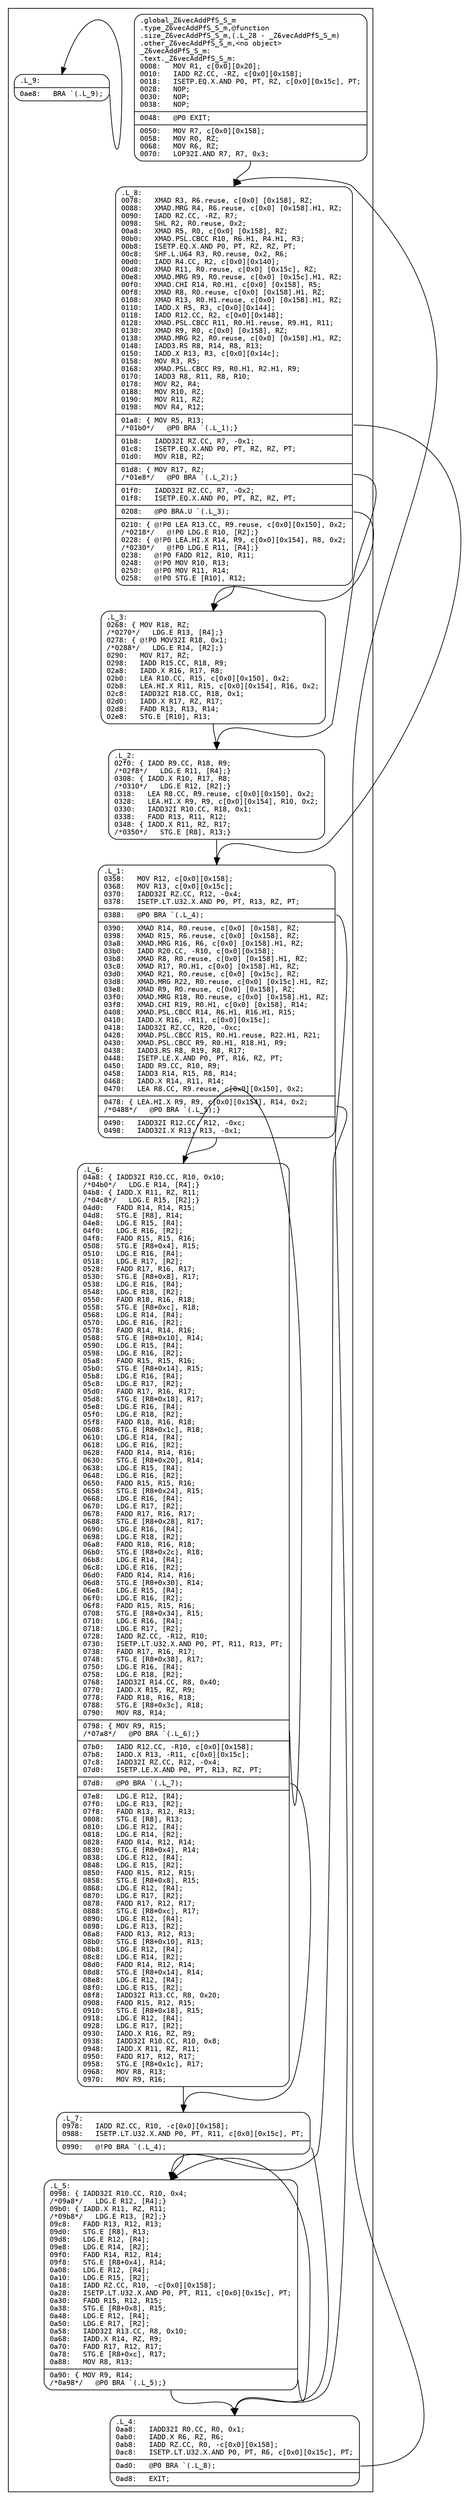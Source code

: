 digraph f {
subgraph "cluster__Z6vecAddPfS_S_m" {
node [fontname="Courier",fontsize=10,shape=Mrecord];
"_Z6vecAddPfS_S_m"
[label="{<entry>	.global		_Z6vecAddPfS_S_m\l	.type		_Z6vecAddPfS_S_m,@function\l	.size		_Z6vecAddPfS_S_m,(.L_28\ -\ _Z6vecAddPfS_S_m)\l	.other		_Z6vecAddPfS_S_m,\<no\ object\>\l_Z6vecAddPfS_S_m:\l.text._Z6vecAddPfS_S_m:\l0008:\ \ \ MOV\ R1,\ c\[0x0\]\[0x20\];\l0010:\ \ \ IADD\ RZ.CC,\ -RZ,\ c\[0x0\]\[0x158\];\l0018:\ \ \ ISETP.EQ.X.AND\ P0,\ PT,\ RZ,\ c\[0x0\]\[0x15c\],\ PT;\l0028:\ \ \ NOP;\l0030:\ \ \ NOP;\l0038:\ \ \ NOP;\l|<exit0>0048:\ \ \ @P0\ EXIT;\l|<exitpost0>0050:\ \ \ MOV\ R7,\ c\[0x0\]\[0x158\];\l0058:\ \ \ MOV\ R0,\ RZ;\l0068:\ \ \ MOV\ R6,\ RZ;\l0070:\ \ \ LOP32I.AND\ R7,\ R7,\ 0x3;\l}"]
"_Z6vecAddPfS_S_m":exitpost0:s -> ".L_8":entry:n [style=solid];
node [fontname="Courier",fontsize=10,shape=Mrecord];
".L_8"
[label="{<entry>.L_8:\l0078:\ \ \ XMAD\ R3,\ R6.reuse,\ c\[0x0\]\ \[0x158\],\ RZ;\l0088:\ \ \ XMAD.MRG\ R4,\ R6.reuse,\ c\[0x0\]\ \[0x158\].H1,\ RZ;\l0090:\ \ \ IADD\ RZ.CC,\ -RZ,\ R7;\l0098:\ \ \ SHL\ R2,\ R0.reuse,\ 0x2;\l00a8:\ \ \ XMAD\ R5,\ R0,\ c\[0x0\]\ \[0x158\],\ RZ;\l00b0:\ \ \ XMAD.PSL.CBCC\ R10,\ R6.H1,\ R4.H1,\ R3;\l00b8:\ \ \ ISETP.EQ.X.AND\ P0,\ PT,\ RZ,\ RZ,\ PT;\l00c8:\ \ \ SHF.L.U64\ R3,\ R0.reuse,\ 0x2,\ R6;\l00d0:\ \ \ IADD\ R4.CC,\ R2,\ c\[0x0\]\[0x140\];\l00d8:\ \ \ XMAD\ R11,\ R0.reuse,\ c\[0x0\]\ \[0x15c\],\ RZ;\l00e8:\ \ \ XMAD.MRG\ R9,\ R0.reuse,\ c\[0x0\]\ \[0x15c\].H1,\ RZ;\l00f0:\ \ \ XMAD.CHI\ R14,\ R0.H1,\ c\[0x0\]\ \[0x158\],\ R5;\l00f8:\ \ \ XMAD\ R8,\ R0.reuse,\ c\[0x0\]\ \[0x158\].H1,\ RZ;\l0108:\ \ \ XMAD\ R13,\ R0.H1.reuse,\ c\[0x0\]\ \[0x158\].H1,\ RZ;\l0110:\ \ \ IADD.X\ R5,\ R3,\ c\[0x0\]\[0x144\];\l0118:\ \ \ IADD\ R12.CC,\ R2,\ c\[0x0\]\[0x148\];\l0128:\ \ \ XMAD.PSL.CBCC\ R11,\ R0.H1.reuse,\ R9.H1,\ R11;\l0130:\ \ \ XMAD\ R9,\ R0,\ c\[0x0\]\ \[0x158\],\ RZ;\l0138:\ \ \ XMAD.MRG\ R2,\ R0.reuse,\ c\[0x0\]\ \[0x158\].H1,\ RZ;\l0148:\ \ \ IADD3.RS\ R8,\ R14,\ R8,\ R13;\l0150:\ \ \ IADD.X\ R13,\ R3,\ c\[0x0\]\[0x14c\];\l0158:\ \ \ MOV\ R3,\ R5;\l0168:\ \ \ XMAD.PSL.CBCC\ R9,\ R0.H1,\ R2.H1,\ R9;\l0170:\ \ \ IADD3\ R8,\ R11,\ R8,\ R10;\l0178:\ \ \ MOV\ R2,\ R4;\l0188:\ \ \ MOV\ R10,\ RZ;\l0190:\ \ \ MOV\ R11,\ RZ;\l0198:\ \ \ MOV\ R4,\ R12;\l|<exit0>01a8:\ \{\ MOV\ R5,\ R13;\l/*01b0*/\ \ \ @P0\ BRA\ `(.L_1);\}\l|<exitpost0>01b8:\ \ \ IADD32I\ RZ.CC,\ R7,\ -0x1;\l01c8:\ \ \ ISETP.EQ.X.AND\ P0,\ PT,\ RZ,\ RZ,\ PT;\l01d0:\ \ \ MOV\ R18,\ RZ;\l|<exit1>01d8:\ \{\ MOV\ R17,\ RZ;\l/*01e8*/\ \ \ @P0\ BRA\ `(.L_2);\}\l|<exitpost1>01f0:\ \ \ IADD32I\ RZ.CC,\ R7,\ -0x2;\l01f8:\ \ \ ISETP.EQ.X.AND\ P0,\ PT,\ RZ,\ RZ,\ PT;\l|<exit2>0208:\ \ \ @P0\ BRA.U\ `(.L_3);\l|<exitpost2>0210:\ \{\ @!P0\ LEA\ R13.CC,\ R9.reuse,\ c\[0x0\]\[0x150\],\ 0x2;\l/*0218*/\ \ \ @!P0\ LDG.E\ R10,\ \[R2\];\}\l0228:\ \{\ @!P0\ LEA.HI.X\ R14,\ R9,\ c\[0x0\]\[0x154\],\ R8,\ 0x2;\l/*0230*/\ \ \ @!P0\ LDG.E\ R11,\ \[R4\];\}\l0238:\ \ \ @!P0\ FADD\ R12,\ R10,\ R11;\l0248:\ \ \ @!P0\ MOV\ R10,\ R13;\l0250:\ \ \ @!P0\ MOV\ R11,\ R14;\l0258:\ \ \ @!P0\ STG.E\ \[R10\],\ R12;\l}"]
".L_8":exit0:e -> ".L_1":entry:n [style=solid];
".L_8":exit1:e -> ".L_2":entry:n [style=solid];
".L_8":exit2:e -> ".L_3":entry:n [style=solid];
".L_8":exitpost2:s -> ".L_3":entry:n [style=solid];
node [fontname="Courier",fontsize=10,shape=Mrecord];
".L_3"
[label="{<entry>.L_3:\l0268:\ \{\ MOV\ R18,\ RZ;\l/*0270*/\ \ \ LDG.E\ R13,\ \[R4\];\}\l0278:\ \{\ @!P0\ MOV32I\ R18,\ 0x1;\l/*0288*/\ \ \ LDG.E\ R14,\ \[R2\];\}\l0290:\ \ \ MOV\ R17,\ RZ;\l0298:\ \ \ IADD\ R15.CC,\ R18,\ R9;\l02a8:\ \ \ IADD.X\ R16,\ R17,\ R8;\l02b0:\ \ \ LEA\ R10.CC,\ R15,\ c\[0x0\]\[0x150\],\ 0x2;\l02b8:\ \ \ LEA.HI.X\ R11,\ R15,\ c\[0x0\]\[0x154\],\ R16,\ 0x2;\l02c8:\ \ \ IADD32I\ R18.CC,\ R18,\ 0x1;\l02d0:\ \ \ IADD.X\ R17,\ RZ,\ R17;\l02d8:\ \ \ FADD\ R13,\ R13,\ R14;\l02e8:\ \ \ STG.E\ \[R10\],\ R13;\l}"]
".L_3":entry:s -> ".L_2":entry:n [style=solid];
node [fontname="Courier",fontsize=10,shape=Mrecord];
".L_2"
[label="{<entry>.L_2:\l02f0:\ \{\ IADD\ R9.CC,\ R18,\ R9;\l/*02f8*/\ \ \ LDG.E\ R11,\ \[R4\];\}\l0308:\ \{\ IADD.X\ R10,\ R17,\ R8;\l/*0310*/\ \ \ LDG.E\ R12,\ \[R2\];\}\l0318:\ \ \ LEA\ R8.CC,\ R9.reuse,\ c\[0x0\]\[0x150\],\ 0x2;\l0328:\ \ \ LEA.HI.X\ R9,\ R9,\ c\[0x0\]\[0x154\],\ R10,\ 0x2;\l0330:\ \ \ IADD32I\ R10.CC,\ R18,\ 0x1;\l0338:\ \ \ FADD\ R13,\ R11,\ R12;\l0348:\ \{\ IADD.X\ R11,\ RZ,\ R17;\l/*0350*/\ \ \ STG.E\ \[R8\],\ R13;\}\l}"]
".L_2":entry:s -> ".L_1":entry:n [style=solid];
node [fontname="Courier",fontsize=10,shape=Mrecord];
".L_1"
[label="{<entry>.L_1:\l0358:\ \ \ MOV\ R12,\ c\[0x0\]\[0x158\];\l0368:\ \ \ MOV\ R13,\ c\[0x0\]\[0x15c\];\l0370:\ \ \ IADD32I\ RZ.CC,\ R12,\ -0x4;\l0378:\ \ \ ISETP.LT.U32.X.AND\ P0,\ PT,\ R13,\ RZ,\ PT;\l|<exit0>0388:\ \ \ @P0\ BRA\ `(.L_4);\l|<exitpost0>0390:\ \ \ XMAD\ R14,\ R0.reuse,\ c\[0x0\]\ \[0x158\],\ RZ;\l0398:\ \ \ XMAD\ R15,\ R6.reuse,\ c\[0x0\]\ \[0x158\],\ RZ;\l03a8:\ \ \ XMAD.MRG\ R16,\ R6,\ c\[0x0\]\ \[0x158\].H1,\ RZ;\l03b0:\ \ \ IADD\ R20.CC,\ -R10,\ c\[0x0\]\[0x158\];\l03b8:\ \ \ XMAD\ R8,\ R0.reuse,\ c\[0x0\]\ \[0x158\].H1,\ RZ;\l03c8:\ \ \ XMAD\ R17,\ R0.H1,\ c\[0x0\]\ \[0x158\].H1,\ RZ;\l03d0:\ \ \ XMAD\ R21,\ R0.reuse,\ c\[0x0\]\ \[0x15c\],\ RZ;\l03d8:\ \ \ XMAD.MRG\ R22,\ R0.reuse,\ c\[0x0\]\ \[0x15c\].H1,\ RZ;\l03e8:\ \ \ XMAD\ R9,\ R0.reuse,\ c\[0x0\]\ \[0x158\],\ RZ;\l03f0:\ \ \ XMAD.MRG\ R18,\ R0.reuse,\ c\[0x0\]\ \[0x158\].H1,\ RZ;\l03f8:\ \ \ XMAD.CHI\ R19,\ R0.H1,\ c\[0x0\]\ \[0x158\],\ R14;\l0408:\ \ \ XMAD.PSL.CBCC\ R14,\ R6.H1,\ R16.H1,\ R15;\l0410:\ \ \ IADD.X\ R16,\ -R11,\ c\[0x0\]\[0x15c\];\l0418:\ \ \ IADD32I\ RZ.CC,\ R20,\ -0xc;\l0428:\ \ \ XMAD.PSL.CBCC\ R15,\ R0.H1.reuse,\ R22.H1,\ R21;\l0430:\ \ \ XMAD.PSL.CBCC\ R9,\ R0.H1,\ R18.H1,\ R9;\l0438:\ \ \ IADD3.RS\ R8,\ R19,\ R8,\ R17;\l0448:\ \ \ ISETP.LE.X.AND\ P0,\ PT,\ R16,\ RZ,\ PT;\l0450:\ \ \ IADD\ R9.CC,\ R10,\ R9;\l0458:\ \ \ IADD3\ R14,\ R15,\ R8,\ R14;\l0468:\ \ \ IADD.X\ R14,\ R11,\ R14;\l0470:\ \ \ LEA\ R8.CC,\ R9.reuse,\ c\[0x0\]\[0x150\],\ 0x2;\l|<exit1>0478:\ \{\ LEA.HI.X\ R9,\ R9,\ c\[0x0\]\[0x154\],\ R14,\ 0x2;\l/*0488*/\ \ \ @P0\ BRA\ `(.L_5);\}\l|<exitpost1>0490:\ \ \ IADD32I\ R12.CC,\ R12,\ -0xc;\l0498:\ \ \ IADD32I.X\ R13,\ R13,\ -0x1;\l}"]
".L_1":exit0:e -> ".L_4":entry:n [style=solid];
".L_1":exit1:e -> ".L_5":entry:n [style=solid];
".L_1":exitpost1:s -> ".L_6":entry:n [style=solid];
node [fontname="Courier",fontsize=10,shape=Mrecord];
".L_6"
[label="{<entry>.L_6:\l04a8:\ \{\ IADD32I\ R10.CC,\ R10,\ 0x10;\l/*04b0*/\ \ \ LDG.E\ R14,\ \[R4\];\}\l04b8:\ \{\ IADD.X\ R11,\ RZ,\ R11;\l/*04c8*/\ \ \ LDG.E\ R15,\ \[R2\];\}\l04d0:\ \ \ FADD\ R14,\ R14,\ R15;\l04d8:\ \ \ STG.E\ \[R8\],\ R14;\l04e8:\ \ \ LDG.E\ R15,\ \[R4\];\l04f0:\ \ \ LDG.E\ R16,\ \[R2\];\l04f8:\ \ \ FADD\ R15,\ R15,\ R16;\l0508:\ \ \ STG.E\ \[R8+0x4\],\ R15;\l0510:\ \ \ LDG.E\ R16,\ \[R4\];\l0518:\ \ \ LDG.E\ R17,\ \[R2\];\l0528:\ \ \ FADD\ R17,\ R16,\ R17;\l0530:\ \ \ STG.E\ \[R8+0x8\],\ R17;\l0538:\ \ \ LDG.E\ R16,\ \[R4\];\l0548:\ \ \ LDG.E\ R18,\ \[R2\];\l0550:\ \ \ FADD\ R18,\ R16,\ R18;\l0558:\ \ \ STG.E\ \[R8+0xc\],\ R18;\l0568:\ \ \ LDG.E\ R14,\ \[R4\];\l0570:\ \ \ LDG.E\ R16,\ \[R2\];\l0578:\ \ \ FADD\ R14,\ R14,\ R16;\l0588:\ \ \ STG.E\ \[R8+0x10\],\ R14;\l0590:\ \ \ LDG.E\ R15,\ \[R4\];\l0598:\ \ \ LDG.E\ R16,\ \[R2\];\l05a8:\ \ \ FADD\ R15,\ R15,\ R16;\l05b0:\ \ \ STG.E\ \[R8+0x14\],\ R15;\l05b8:\ \ \ LDG.E\ R16,\ \[R4\];\l05c8:\ \ \ LDG.E\ R17,\ \[R2\];\l05d0:\ \ \ FADD\ R17,\ R16,\ R17;\l05d8:\ \ \ STG.E\ \[R8+0x18\],\ R17;\l05e8:\ \ \ LDG.E\ R16,\ \[R4\];\l05f0:\ \ \ LDG.E\ R18,\ \[R2\];\l05f8:\ \ \ FADD\ R18,\ R16,\ R18;\l0608:\ \ \ STG.E\ \[R8+0x1c\],\ R18;\l0610:\ \ \ LDG.E\ R14,\ \[R4\];\l0618:\ \ \ LDG.E\ R16,\ \[R2\];\l0628:\ \ \ FADD\ R14,\ R14,\ R16;\l0630:\ \ \ STG.E\ \[R8+0x20\],\ R14;\l0638:\ \ \ LDG.E\ R15,\ \[R4\];\l0648:\ \ \ LDG.E\ R16,\ \[R2\];\l0650:\ \ \ FADD\ R15,\ R15,\ R16;\l0658:\ \ \ STG.E\ \[R8+0x24\],\ R15;\l0668:\ \ \ LDG.E\ R16,\ \[R4\];\l0670:\ \ \ LDG.E\ R17,\ \[R2\];\l0678:\ \ \ FADD\ R17,\ R16,\ R17;\l0688:\ \ \ STG.E\ \[R8+0x28\],\ R17;\l0690:\ \ \ LDG.E\ R16,\ \[R4\];\l0698:\ \ \ LDG.E\ R18,\ \[R2\];\l06a8:\ \ \ FADD\ R18,\ R16,\ R18;\l06b0:\ \ \ STG.E\ \[R8+0x2c\],\ R18;\l06b8:\ \ \ LDG.E\ R14,\ \[R4\];\l06c8:\ \ \ LDG.E\ R16,\ \[R2\];\l06d0:\ \ \ FADD\ R14,\ R14,\ R16;\l06d8:\ \ \ STG.E\ \[R8+0x30\],\ R14;\l06e8:\ \ \ LDG.E\ R15,\ \[R4\];\l06f0:\ \ \ LDG.E\ R16,\ \[R2\];\l06f8:\ \ \ FADD\ R15,\ R15,\ R16;\l0708:\ \ \ STG.E\ \[R8+0x34\],\ R15;\l0710:\ \ \ LDG.E\ R16,\ \[R4\];\l0718:\ \ \ LDG.E\ R17,\ \[R2\];\l0728:\ \ \ IADD\ RZ.CC,\ -R12,\ R10;\l0730:\ \ \ ISETP.LT.U32.X.AND\ P0,\ PT,\ R11,\ R13,\ PT;\l0738:\ \ \ FADD\ R17,\ R16,\ R17;\l0748:\ \ \ STG.E\ \[R8+0x38\],\ R17;\l0750:\ \ \ LDG.E\ R16,\ \[R4\];\l0758:\ \ \ LDG.E\ R18,\ \[R2\];\l0768:\ \ \ IADD32I\ R14.CC,\ R8,\ 0x40;\l0770:\ \ \ IADD.X\ R15,\ RZ,\ R9;\l0778:\ \ \ FADD\ R18,\ R16,\ R18;\l0788:\ \ \ STG.E\ \[R8+0x3c\],\ R18;\l0790:\ \ \ MOV\ R8,\ R14;\l|<exit0>0798:\ \{\ MOV\ R9,\ R15;\l/*07a8*/\ \ \ @P0\ BRA\ `(.L_6);\}\l|<exitpost0>07b0:\ \ \ IADD\ R12.CC,\ -R10,\ c\[0x0\]\[0x158\];\l07b8:\ \ \ IADD.X\ R13,\ -R11,\ c\[0x0\]\[0x15c\];\l07c8:\ \ \ IADD32I\ RZ.CC,\ R12,\ -0x4;\l07d0:\ \ \ ISETP.LE.X.AND\ P0,\ PT,\ R13,\ RZ,\ PT;\l|<exit1>07d8:\ \ \ @P0\ BRA\ `(.L_7);\l|<exitpost1>07e8:\ \ \ LDG.E\ R12,\ \[R4\];\l07f0:\ \ \ LDG.E\ R13,\ \[R2\];\l07f8:\ \ \ FADD\ R13,\ R12,\ R13;\l0808:\ \ \ STG.E\ \[R8\],\ R13;\l0810:\ \ \ LDG.E\ R12,\ \[R4\];\l0818:\ \ \ LDG.E\ R14,\ \[R2\];\l0828:\ \ \ FADD\ R14,\ R12,\ R14;\l0830:\ \ \ STG.E\ \[R8+0x4\],\ R14;\l0838:\ \ \ LDG.E\ R12,\ \[R4\];\l0848:\ \ \ LDG.E\ R15,\ \[R2\];\l0850:\ \ \ FADD\ R15,\ R12,\ R15;\l0858:\ \ \ STG.E\ \[R8+0x8\],\ R15;\l0868:\ \ \ LDG.E\ R12,\ \[R4\];\l0870:\ \ \ LDG.E\ R17,\ \[R2\];\l0878:\ \ \ FADD\ R17,\ R12,\ R17;\l0888:\ \ \ STG.E\ \[R8+0xc\],\ R17;\l0890:\ \ \ LDG.E\ R12,\ \[R4\];\l0898:\ \ \ LDG.E\ R13,\ \[R2\];\l08a8:\ \ \ FADD\ R13,\ R12,\ R13;\l08b0:\ \ \ STG.E\ \[R8+0x10\],\ R13;\l08b8:\ \ \ LDG.E\ R12,\ \[R4\];\l08c8:\ \ \ LDG.E\ R14,\ \[R2\];\l08d0:\ \ \ FADD\ R14,\ R12,\ R14;\l08d8:\ \ \ STG.E\ \[R8+0x14\],\ R14;\l08e8:\ \ \ LDG.E\ R12,\ \[R4\];\l08f0:\ \ \ LDG.E\ R15,\ \[R2\];\l08f8:\ \ \ IADD32I\ R13.CC,\ R8,\ 0x20;\l0908:\ \ \ FADD\ R15,\ R12,\ R15;\l0910:\ \ \ STG.E\ \[R8+0x18\],\ R15;\l0918:\ \ \ LDG.E\ R12,\ \[R4\];\l0928:\ \ \ LDG.E\ R17,\ \[R2\];\l0930:\ \ \ IADD.X\ R16,\ RZ,\ R9;\l0938:\ \ \ IADD32I\ R10.CC,\ R10,\ 0x8;\l0948:\ \ \ IADD.X\ R11,\ RZ,\ R11;\l0950:\ \ \ FADD\ R17,\ R12,\ R17;\l0958:\ \ \ STG.E\ \[R8+0x1c\],\ R17;\l0968:\ \ \ MOV\ R8,\ R13;\l0970:\ \ \ MOV\ R9,\ R16;\l}"]
".L_6":exit0:e -> ".L_6":entry:n [style=solid];
".L_6":exit1:e -> ".L_7":entry:n [style=solid];
".L_6":exitpost1:s -> ".L_7":entry:n [style=solid];
node [fontname="Courier",fontsize=10,shape=Mrecord];
".L_7"
[label="{<entry>.L_7:\l0978:\ \ \ IADD\ RZ.CC,\ R10,\ -c\[0x0\]\[0x158\];\l0988:\ \ \ ISETP.LT.U32.X.AND\ P0,\ PT,\ R11,\ c\[0x0\]\[0x15c\],\ PT;\l|<exit0>0990:\ \ \ @!P0\ BRA\ `(.L_4);\l}"]
".L_7":exit0:e -> ".L_4":entry:n [style=solid];
".L_7":exit0:s -> ".L_5":entry:n [style=solid];
node [fontname="Courier",fontsize=10,shape=Mrecord];
".L_5"
[label="{<entry>.L_5:\l0998:\ \{\ IADD32I\ R10.CC,\ R10,\ 0x4;\l/*09a8*/\ \ \ LDG.E\ R12,\ \[R4\];\}\l09b0:\ \{\ IADD.X\ R11,\ RZ,\ R11;\l/*09b8*/\ \ \ LDG.E\ R13,\ \[R2\];\}\l09c8:\ \ \ FADD\ R13,\ R12,\ R13;\l09d0:\ \ \ STG.E\ \[R8\],\ R13;\l09d8:\ \ \ LDG.E\ R12,\ \[R4\];\l09e8:\ \ \ LDG.E\ R14,\ \[R2\];\l09f0:\ \ \ FADD\ R14,\ R12,\ R14;\l09f8:\ \ \ STG.E\ \[R8+0x4\],\ R14;\l0a08:\ \ \ LDG.E\ R12,\ \[R4\];\l0a10:\ \ \ LDG.E\ R15,\ \[R2\];\l0a18:\ \ \ IADD\ RZ.CC,\ R10,\ -c\[0x0\]\[0x158\];\l0a28:\ \ \ ISETP.LT.U32.X.AND\ P0,\ PT,\ R11,\ c\[0x0\]\[0x15c\],\ PT;\l0a30:\ \ \ FADD\ R15,\ R12,\ R15;\l0a38:\ \ \ STG.E\ \[R8+0x8\],\ R15;\l0a48:\ \ \ LDG.E\ R12,\ \[R4\];\l0a50:\ \ \ LDG.E\ R17,\ \[R2\];\l0a58:\ \ \ IADD32I\ R13.CC,\ R8,\ 0x10;\l0a68:\ \ \ IADD.X\ R14,\ RZ,\ R9;\l0a70:\ \ \ FADD\ R17,\ R12,\ R17;\l0a78:\ \ \ STG.E\ \[R8+0xc\],\ R17;\l0a88:\ \ \ MOV\ R8,\ R13;\l|<exit0>0a90:\ \{\ MOV\ R9,\ R14;\l/*0a98*/\ \ \ @P0\ BRA\ `(.L_5);\}\l}"]
".L_5":exit0:e -> ".L_5":entry:n [style=solid];
".L_5":exit0:s -> ".L_4":entry:n [style=solid];
node [fontname="Courier",fontsize=10,shape=Mrecord];
".L_4"
[label="{<entry>.L_4:\l0aa8:\ \ \ IADD32I\ R0.CC,\ R0,\ 0x1;\l0ab0:\ \ \ IADD.X\ R6,\ RZ,\ R6;\l0ab8:\ \ \ IADD\ RZ.CC,\ R0,\ -c\[0x0\]\[0x158\];\l0ac8:\ \ \ ISETP.LT.U32.X.AND\ P0,\ PT,\ R6,\ c\[0x0\]\[0x15c\],\ PT;\l|<exit0>0ad0:\ \ \ @P0\ BRA\ `(.L_8);\l|<exit1>0ad8:\ \ \ EXIT;\l}"]
".L_4":exit0:e -> ".L_8":entry:n [style=solid];
node [fontname="Courier",fontsize=10,shape=Mrecord];
".L_9"
[label="{<entry>.L_9:\l|<exit0>0ae8:\ \ \ BRA\ `(.L_9);\l}"]
".L_9":exit0:e -> ".L_9":entry:n [style=solid];
}
}
